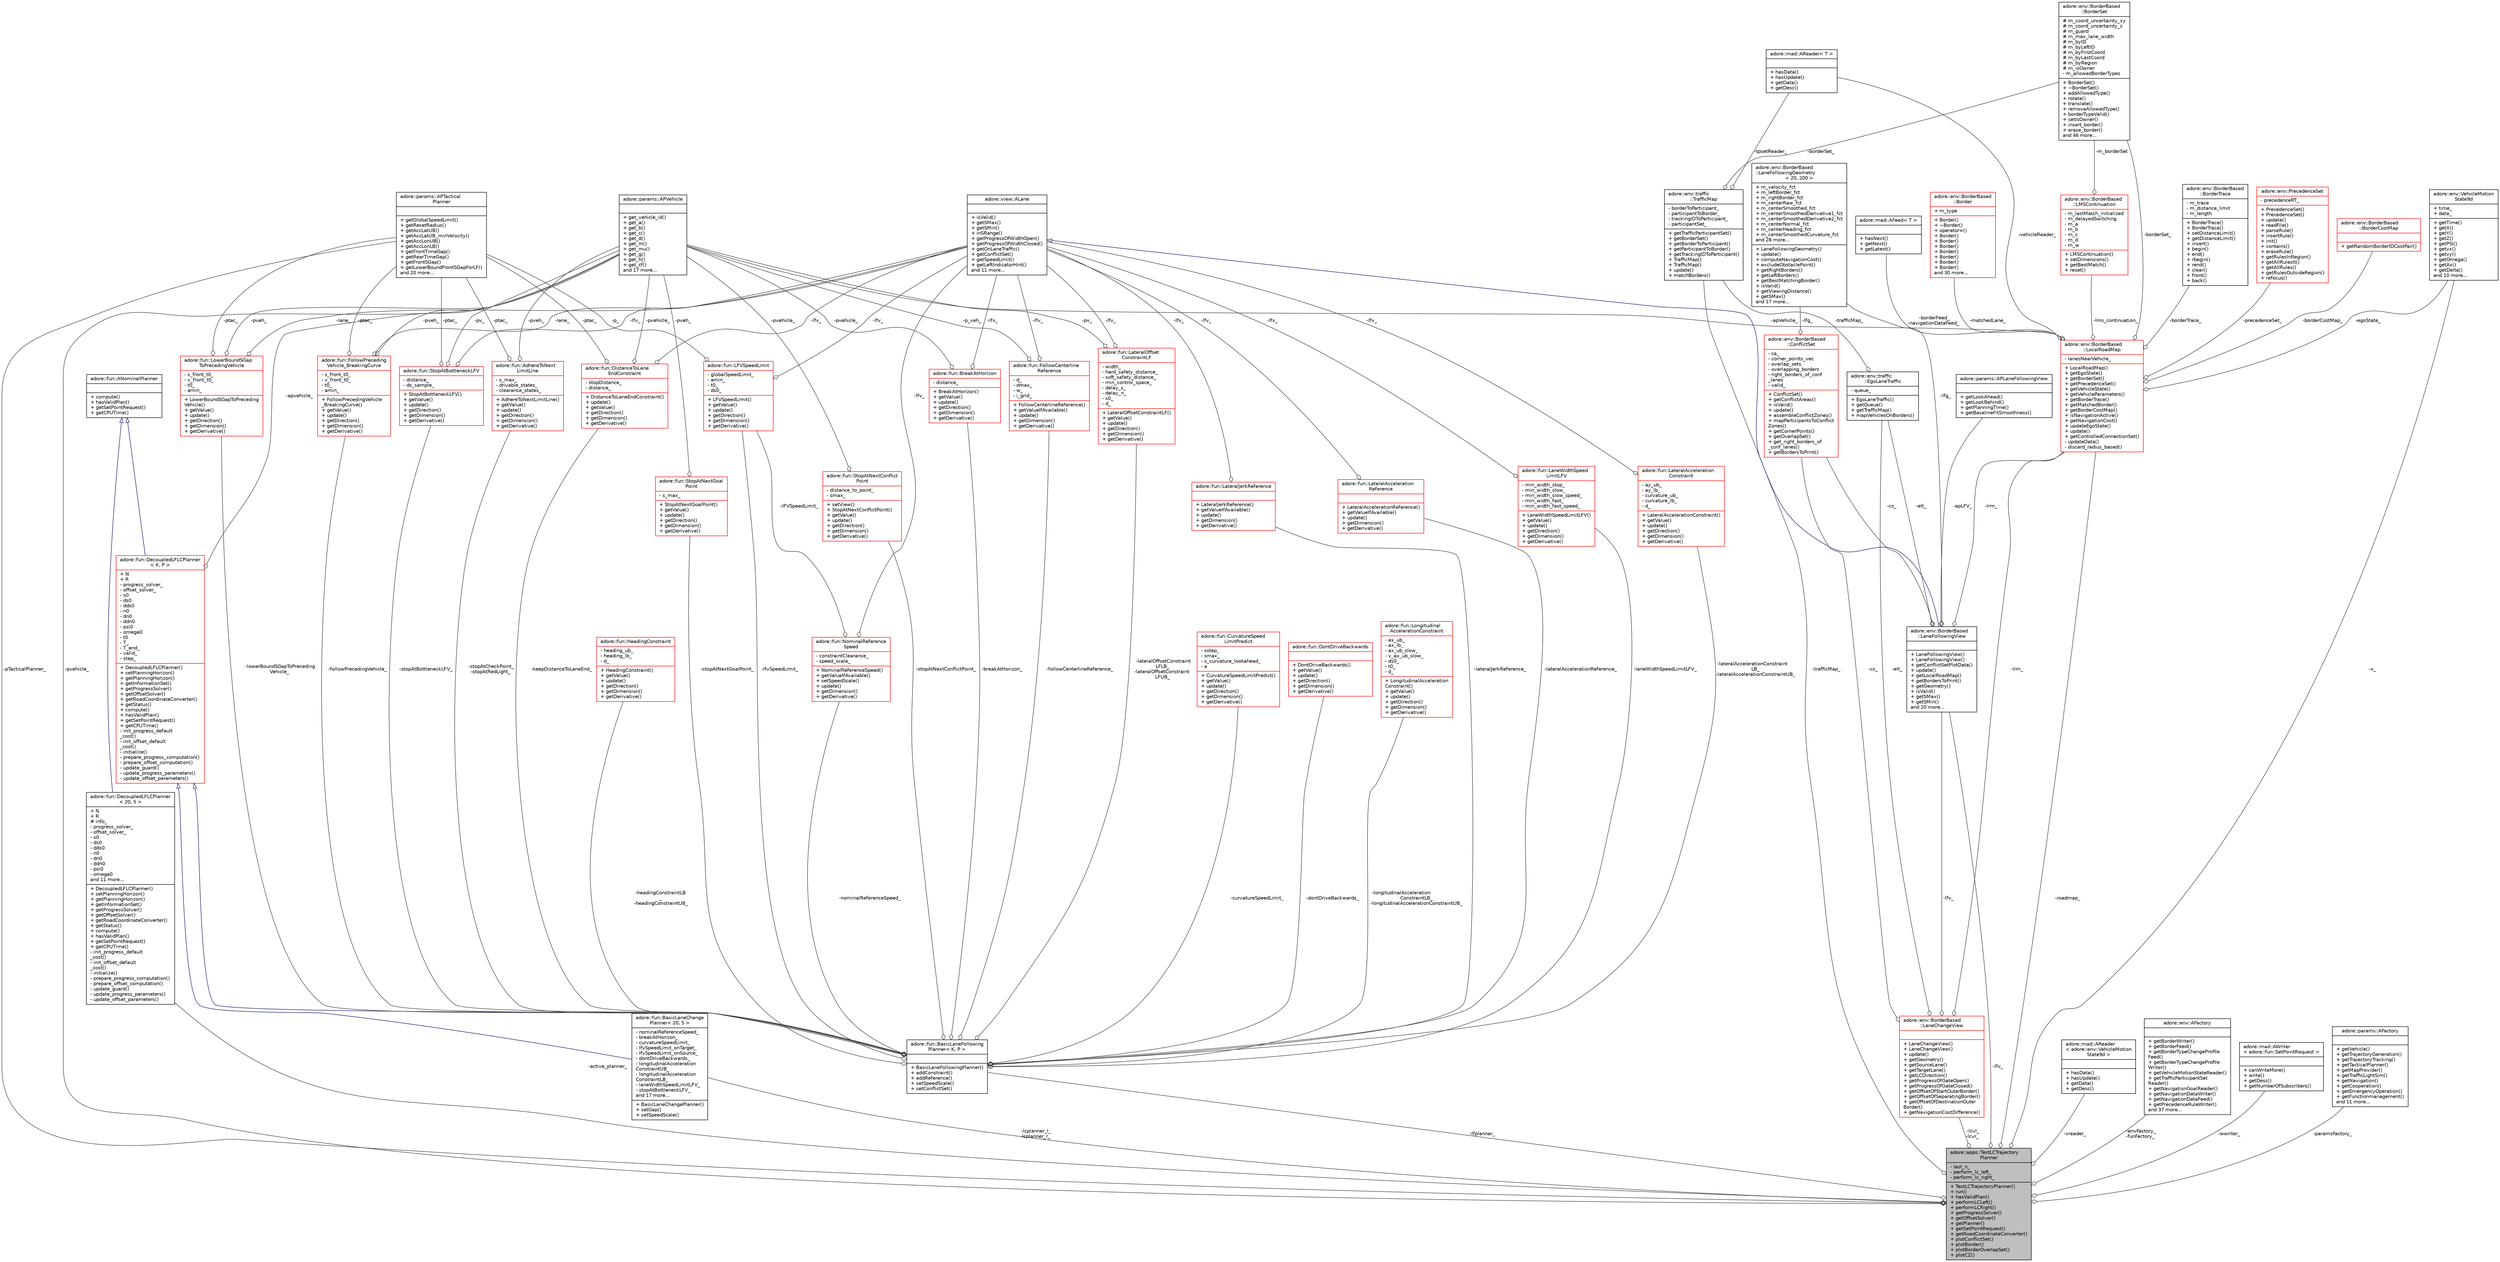 digraph "adore::apps::TestLCTrajectoryPlanner"
{
 // LATEX_PDF_SIZE
  edge [fontname="Helvetica",fontsize="10",labelfontname="Helvetica",labelfontsize="10"];
  node [fontname="Helvetica",fontsize="10",shape=record];
  Node1 [label="{adore::apps::TestLCTrajectory\lPlanner\n|- last_n_\l- perform_lc_left_\l- perform_lc_right_\l|+ TestLCTrajectoryPlanner()\l+ run()\l+ hasValidPlan()\l+ performLCLeft()\l+ performLCRight()\l+ getProgressSolver()\l+ getOffsetSolver()\l+ getPlanner()\l+ getSetPointRequest()\l+ getRoadCoordinateConverter()\l+ plotConflictSet()\l+ plotBorder()\l+ plotBorderOverlapSet()\l+ plotCZ()\l}",height=0.2,width=0.4,color="black", fillcolor="grey75", style="filled", fontcolor="black",tooltip="test implementation of a lane change trajectory planner"];
  Node2 -> Node1 [color="grey25",fontsize="10",style="solid",label=" -active_planner_" ,arrowhead="odiamond",fontname="Helvetica"];
  Node2 [label="{adore::fun::DecoupledLFLCPlanner\l\< 20, 5 \>\n|+ N\l+ R\l# info_\l- progress_solver_\l- offset_solver_\l- s0\l- ds0\l- dds0\l- n0\l- dn0\l- ddn0\l- psi0\l- omega0\land 11 more...\l|+ DecoupledLFLCPlanner()\l+ setPlanningHorizon()\l+ getPlanningHorizon()\l+ getInformationSet()\l+ getProgressSolver()\l+ getOffsetSolver()\l+ getRoadCoordinateConverter()\l+ getStatus()\l+ compute()\l+ hasValidPlan()\l+ getSetPointRequest()\l+ getCPUTime()\l- init_progress_default\l_cost()\l- init_offset_default\l_cost()\l- initialize()\l- prepare_progress_computation()\l- prepare_offset_computation()\l- update_guard()\l- update_progress_parameters()\l- update_offset_parameters()\l}",height=0.2,width=0.4,color="black", fillcolor="white", style="filled",URL="$classadore_1_1fun_1_1DecoupledLFLCPlanner.html",tooltip=" "];
  Node3 -> Node2 [dir="back",color="midnightblue",fontsize="10",style="solid",arrowtail="onormal",fontname="Helvetica"];
  Node3 [label="{adore::fun::ANominalPlanner\n||+ compute()\l+ hasValidPlan()\l+ getSetPointRequest()\l+ getCPUTime()\l}",height=0.2,width=0.4,color="black", fillcolor="white", style="filled",URL="$classadore_1_1fun_1_1ANominalPlanner.html",tooltip=" "];
  Node4 -> Node1 [color="grey25",fontsize="10",style="solid",label=" -lcplanner_l_\n-lcplanner_r_" ,arrowhead="odiamond",fontname="Helvetica"];
  Node4 [label="{adore::fun::BasicLaneChange\lPlanner\< 20, 5 \>\n|- nominalReferenceSpeed_\l- breakAtHorizon_\l- curvatureSpeedLimit_\l- lfvSpeedLimit_onTarget_\l- lfvSpeedLimit_onSource_\l- dontDriveBackwards_\l- longitudinalAcceleration\lConstraintUB_\l- longitudinalAcceleration\lConstraintLB_\l- laneWidthSpeedLimitLFV_\l- stopAtBottleneckLFV_\land 17 more...\l|+ BasicLaneChangePlanner()\l+ setGap()\l+ setSpeedScale()\l}",height=0.2,width=0.4,color="black", fillcolor="white", style="filled",URL="$classadore_1_1fun_1_1BasicLaneChangePlanner.html",tooltip=" "];
  Node5 -> Node4 [dir="back",color="midnightblue",fontsize="10",style="solid",arrowtail="onormal",fontname="Helvetica"];
  Node5 [label="{adore::fun::DecoupledLFLCPlanner\l\< K, P \>\n|+ N\l+ R\l- progress_solver_\l- offset_solver_\l- s0\l- ds0\l- dds0\l- n0\l- dn0\l- ddn0\l- psi0\l- omega0\l- t0\l- T_\l- T_end_\l- valid_\l- step_\l|+ DecoupledLFLCPlanner()\l+ setPlanningHorizon()\l+ getPlanningHorizon()\l+ getInformationSet()\l+ getProgressSolver()\l+ getOffsetSolver()\l+ getRoadCoordinateConverter()\l+ getStatus()\l+ compute()\l+ hasValidPlan()\l+ getSetPointRequest()\l+ getCPUTime()\l- init_progress_default\l_cost()\l- init_offset_default\l_cost()\l- initialize()\l- prepare_progress_computation()\l- prepare_offset_computation()\l- update_guard()\l- update_progress_parameters()\l- update_offset_parameters()\l}",height=0.2,width=0.4,color="red", fillcolor="white", style="filled",URL="$classadore_1_1fun_1_1DecoupledLFLCPlanner.html",tooltip=" "];
  Node3 -> Node5 [dir="back",color="midnightblue",fontsize="10",style="solid",arrowtail="onormal",fontname="Helvetica"];
  Node7 -> Node5 [color="grey25",fontsize="10",style="solid",label=" -apvehicle_" ,arrowhead="odiamond",fontname="Helvetica"];
  Node7 [label="{adore::params::APVehicle\n||+ get_vehicle_id()\l+ get_a()\l+ get_b()\l+ get_c()\l+ get_d()\l+ get_m()\l+ get_mu()\l+ get_g()\l+ get_h()\l+ get_cf()\land 17 more...\l}",height=0.2,width=0.4,color="black", fillcolor="white", style="filled",URL="$classadore_1_1params_1_1APVehicle.html",tooltip="abstract class for vehicle configuration related paremeters"];
  Node17 -> Node1 [color="grey25",fontsize="10",style="solid",label=" -x_" ,arrowhead="odiamond",fontname="Helvetica"];
  Node17 [label="{adore::env::VehicleMotion\lState9d\n|+ time_\l+ data_\l|+ getTime()\l+ getX()\l+ getY()\l+ getZ()\l+ getPSI()\l+ getvx()\l+ getvy()\l+ getOmega()\l+ getAx()\l+ getDelta()\land 10 more...\l}",height=0.2,width=0.4,color="black", fillcolor="white", style="filled",URL="$structadore_1_1env_1_1VehicleMotionState9d.html",tooltip="This struct holds the motion state of the vehicle in 9d."];
  Node18 -> Node1 [color="grey25",fontsize="10",style="solid",label=" -xreader_" ,arrowhead="odiamond",fontname="Helvetica"];
  Node18 [label="{adore::mad::AReader\l\< adore::env::VehicleMotion\lState9d \>\n||+ hasData()\l+ hasUpdate()\l+ getData()\l+ getDesc()\l}",height=0.2,width=0.4,color="black", fillcolor="white", style="filled",URL="$classadore_1_1mad_1_1AReader.html",tooltip=" "];
  Node7 -> Node1 [color="grey25",fontsize="10",style="solid",label=" -pvehicle_" ,arrowhead="odiamond",fontname="Helvetica"];
  Node19 -> Node1 [color="grey25",fontsize="10",style="solid",label=" -trafficMap_" ,arrowhead="odiamond",fontname="Helvetica"];
  Node19 [label="{adore::env::traffic\l::TrafficMap\n|- borderToParticipant_\l- participantToBorder_\l- trackingIDToParticipant_\l- participantSet_\l|+ getTrafficParticipantSet()\l+ getBorderSet()\l+ getBorderToParticipant()\l+ getParticipantToBorder()\l+ getTrackingIDToParticipant()\l+ TrafficMap()\l+ TrafficMap()\l+ update()\l+ matchBorders()\l}",height=0.2,width=0.4,color="black", fillcolor="white", style="filled",URL="$classadore_1_1env_1_1traffic_1_1TrafficMap.html",tooltip=" "];
  Node20 -> Node19 [color="grey25",fontsize="10",style="solid",label=" -tpsetReader_" ,arrowhead="odiamond",fontname="Helvetica"];
  Node20 [label="{adore::mad::AReader\< T \>\n||+ hasData()\l+ hasUpdate()\l+ getData()\l+ getDesc()\l}",height=0.2,width=0.4,color="black", fillcolor="white", style="filled",URL="$classadore_1_1mad_1_1AReader.html",tooltip=" "];
  Node21 -> Node19 [color="grey25",fontsize="10",style="solid",label=" -borderSet_" ,arrowhead="odiamond",fontname="Helvetica"];
  Node21 [label="{adore::env::BorderBased\l::BorderSet\n|# m_coord_uncertainty_xy\l# m_coord_uncertainty_z\l# m_guard\l# m_max_lane_width\l# m_byID\l# m_byLeftID\l# m_byFirstCoord\l# m_byLastCoord\l# m_byRegion\l# m_isOwner\l- m_allowedBorderTypes\l|+ BorderSet()\l+ ~BorderSet()\l+ addAllowedType()\l+ rotate()\l+ translate()\l+ removeAllowedType()\l+ borderTypeValid()\l+ setIsOwner()\l+ insert_border()\l+ erase_border()\land 46 more...\l}",height=0.2,width=0.4,color="black", fillcolor="white", style="filled",URL="$classadore_1_1env_1_1BorderBased_1_1BorderSet.html",tooltip="efficiently store borders in boost R-tree"];
  Node22 -> Node1 [color="grey25",fontsize="10",style="solid",label=" -lfplanner_" ,arrowhead="odiamond",fontname="Helvetica"];
  Node22 [label="{adore::fun::BasicLaneFollowing\lPlanner\< K, P \>\n||+ BasicLaneFollowingPlanner()\l+ addConstraint()\l+ addReference()\l+ setSpeedScale()\l+ setConflictSet()\l}",height=0.2,width=0.4,color="black", fillcolor="white", style="filled",URL="$classadore_1_1fun_1_1BasicLaneFollowingPlanner.html",tooltip=" "];
  Node5 -> Node22 [dir="back",color="midnightblue",fontsize="10",style="solid",arrowtail="onormal",fontname="Helvetica"];
  Node23 -> Node22 [color="grey25",fontsize="10",style="solid",label=" -headingConstraintLB\l_\n-headingConstraintUB_" ,arrowhead="odiamond",fontname="Helvetica"];
  Node23 [label="{adore::fun::HeadingConstraint\n|- heading_ub_\l- heading_lb_\l- d_\l|+ HeadingConstraint()\l+ getValue()\l+ update()\l+ getDirection()\l+ getDimension()\l+ getDerivative()\l}",height=0.2,width=0.4,color="red", fillcolor="white", style="filled",URL="$classadore_1_1fun_1_1HeadingConstraint.html",tooltip=" "];
  Node25 -> Node22 [color="grey25",fontsize="10",style="solid",label=" -followCenterlineReference_" ,arrowhead="odiamond",fontname="Helvetica"];
  Node25 [label="{adore::fun::FollowCenterline\lReference\n|- d_\l- dmax_\l- w_\l- i_grid_\l|+ FollowCenterlineReference()\l+ getValueIfAvailable()\l+ update()\l+ getDimension()\l+ getDerivative()\l}",height=0.2,width=0.4,color="red", fillcolor="white", style="filled",URL="$classadore_1_1fun_1_1FollowCenterlineReference.html",tooltip=" "];
  Node7 -> Node25 [color="grey25",fontsize="10",style="solid",label=" -p_veh_" ,arrowhead="odiamond",fontname="Helvetica"];
  Node11 -> Node25 [color="grey25",fontsize="10",style="solid",label=" -lfv_" ,arrowhead="odiamond",fontname="Helvetica"];
  Node11 [label="{adore::view::ALane\n||+ isValid()\l+ getSMax()\l+ getSMin()\l+ inSRange()\l+ getProgressOfWidthOpen()\l+ getProgressOfWidthClosed()\l+ getOnLaneTraffic()\l+ getConflictSet()\l+ getSpeedLimit()\l+ getLeftIndicatorHint()\land 11 more...\l}",height=0.2,width=0.4,color="black", fillcolor="white", style="filled",URL="$classadore_1_1view_1_1ALane.html",tooltip=" "];
  Node27 -> Node22 [color="grey25",fontsize="10",style="solid",label=" -curvatureSpeedLimit_" ,arrowhead="odiamond",fontname="Helvetica"];
  Node27 [label="{adore::fun::CurvatureSpeed\lLimitPredict\n|- sstep_\l- smax_\l- s_curvature_lookahead_\l- a\l|+ CurvatureSpeedLimitPredict()\l+ getValue()\l+ update()\l+ getDirection()\l+ getDimension()\l+ getDerivative()\l}",height=0.2,width=0.4,color="red", fillcolor="white", style="filled",URL="$classadore_1_1fun_1_1CurvatureSpeedLimitPredict.html",tooltip=" "];
  Node29 -> Node22 [color="grey25",fontsize="10",style="solid",label=" -lowerBoundSGapToPreceding\lVehicle_" ,arrowhead="odiamond",fontname="Helvetica"];
  Node29 [label="{adore::fun::LowerBoundSGap\lToPrecedingVehicle\n|- s_front_t0_\l- v_front_t0_\l- t0_\l- amin_\l|+ LowerBoundSGapToPreceding\lVehicle()\l+ getValue()\l+ update()\l+ getDirection()\l+ getDimension()\l+ getDerivative()\l}",height=0.2,width=0.4,color="red", fillcolor="white", style="filled",URL="$classadore_1_1fun_1_1LowerBoundSGapToPrecedingVehicle.html",tooltip=" "];
  Node7 -> Node29 [color="grey25",fontsize="10",style="solid",label=" -pveh_" ,arrowhead="odiamond",fontname="Helvetica"];
  Node11 -> Node29 [color="grey25",fontsize="10",style="solid",label=" -lane_" ,arrowhead="odiamond",fontname="Helvetica"];
  Node30 -> Node29 [color="grey25",fontsize="10",style="solid",label=" -ptac_" ,arrowhead="odiamond",fontname="Helvetica"];
  Node30 [label="{adore::params::APTactical\lPlanner\n||+ getGlobalSpeedLimit()\l+ getResetRadius()\l+ getAccLatUB()\l+ getAccLatUB_minVelocity()\l+ getAccLonUB()\l+ getAccLonLB()\l+ getFrontTimeGap()\l+ getRearTimeGap()\l+ getFrontSGap()\l+ getLowerBoundFrontSGapForLF()\land 20 more...\l}",height=0.2,width=0.4,color="black", fillcolor="white", style="filled",URL="$classadore_1_1params_1_1APTacticalPlanner.html",tooltip="abstract classs containing parameters to configure aspects and constraints of the tactical planner"];
  Node31 -> Node22 [color="grey25",fontsize="10",style="solid",label=" -dontDriveBackwards_" ,arrowhead="odiamond",fontname="Helvetica"];
  Node31 [label="{adore::fun::DontDriveBackwards\n||+ DontDriveBackwards()\l+ getValue()\l+ update()\l+ getDirection()\l+ getDimension()\l+ getDerivative()\l}",height=0.2,width=0.4,color="red", fillcolor="white", style="filled",URL="$classadore_1_1fun_1_1DontDriveBackwards.html",tooltip=" "];
  Node32 -> Node22 [color="grey25",fontsize="10",style="solid",label=" -lateralOffsetConstraint\lLFLB_\n-lateralOffsetConstraint\lLFUB_" ,arrowhead="odiamond",fontname="Helvetica"];
  Node32 [label="{adore::fun::LateralOffset\lConstraintLF\n|- width_\l- hard_safety_distance_\l- soft_safety_distance_\l- min_control_space_\l- delay_s_\l- delay_n_\l- s0_\l- d_\l|+ LateralOffsetConstraintLF()\l+ getValue()\l+ update()\l+ getDirection()\l+ getDimension()\l+ getDerivative()\l}",height=0.2,width=0.4,color="red", fillcolor="white", style="filled",URL="$classadore_1_1fun_1_1LateralOffsetConstraintLF.html",tooltip=" "];
  Node7 -> Node32 [color="grey25",fontsize="10",style="solid",label=" -pv_" ,arrowhead="odiamond",fontname="Helvetica"];
  Node11 -> Node32 [color="grey25",fontsize="10",style="solid",label=" -lfv_" ,arrowhead="odiamond",fontname="Helvetica"];
  Node33 -> Node22 [color="grey25",fontsize="10",style="solid",label=" -lateralJerkReference_" ,arrowhead="odiamond",fontname="Helvetica"];
  Node33 [label="{adore::fun::LateralJerkReference\n||+ LateralJerkReference()\l+ getValueIfAvailable()\l+ update()\l+ getDimension()\l+ getDerivative()\l}",height=0.2,width=0.4,color="red", fillcolor="white", style="filled",URL="$classadore_1_1fun_1_1LateralJerkReference.html",tooltip=" "];
  Node11 -> Node33 [color="grey25",fontsize="10",style="solid",label=" -lfv_" ,arrowhead="odiamond",fontname="Helvetica"];
  Node34 -> Node22 [color="grey25",fontsize="10",style="solid",label=" -stopAtNextGoalPoint_" ,arrowhead="odiamond",fontname="Helvetica"];
  Node34 [label="{adore::fun::StopAtNextGoal\lPoint\n|- s_max_\l|+ StopAtNextGoalPoint()\l+ getValue()\l+ update()\l+ getDirection()\l+ getDimension()\l+ getDerivative()\l}",height=0.2,width=0.4,color="red", fillcolor="white", style="filled",URL="$classadore_1_1fun_1_1StopAtNextGoalPoint.html",tooltip=" "];
  Node7 -> Node34 [color="grey25",fontsize="10",style="solid",label=" -pveh_" ,arrowhead="odiamond",fontname="Helvetica"];
  Node36 -> Node22 [color="grey25",fontsize="10",style="solid",label=" -lateralAccelerationReference_" ,arrowhead="odiamond",fontname="Helvetica"];
  Node36 [label="{adore::fun::LateralAcceleration\lReference\n||+ LateralAccelerationReference()\l+ getValueIfAvailable()\l+ update()\l+ getDimension()\l+ getDerivative()\l}",height=0.2,width=0.4,color="red", fillcolor="white", style="filled",URL="$classadore_1_1fun_1_1LateralAccelerationReference.html",tooltip=" "];
  Node11 -> Node36 [color="grey25",fontsize="10",style="solid",label=" -lfv_" ,arrowhead="odiamond",fontname="Helvetica"];
  Node37 -> Node22 [color="grey25",fontsize="10",style="solid",label=" -longitudinalAcceleration\lConstraintLB_\n-longitudinalAccelerationConstraintUB_" ,arrowhead="odiamond",fontname="Helvetica"];
  Node37 [label="{adore::fun::Longitudinal\lAccelerationConstraint\n|- ax_ub_\l- ax_lb_\l- ax_ub_slow_\l- v_ax_ub_slow_\l- ds0_\l- t0_\l- d_\l|+ LongitudinalAcceleration\lConstraint()\l+ getValue()\l+ update()\l+ getDirection()\l+ getDimension()\l+ getDerivative()\l}",height=0.2,width=0.4,color="red", fillcolor="white", style="filled",URL="$classadore_1_1fun_1_1LongitudinalAccelerationConstraint.html",tooltip=" "];
  Node38 -> Node22 [color="grey25",fontsize="10",style="solid",label=" -stopAtCheckPoint_\n-stopAtRedLight_" ,arrowhead="odiamond",fontname="Helvetica"];
  Node38 [label="{adore::fun::AdhereToNext\lLimitLine\n|- s_max_\l- drivable_states_\l- clearance_states_\l|+ AdhereToNextLimitLine()\l+ getValue()\l+ update()\l+ getDirection()\l+ getDimension()\l+ getDerivative()\l}",height=0.2,width=0.4,color="red", fillcolor="white", style="filled",URL="$classadore_1_1fun_1_1AdhereToNextLimitLine.html",tooltip=" "];
  Node7 -> Node38 [color="grey25",fontsize="10",style="solid",label=" -pveh_" ,arrowhead="odiamond",fontname="Helvetica"];
  Node30 -> Node38 [color="grey25",fontsize="10",style="solid",label=" -ptac_" ,arrowhead="odiamond",fontname="Helvetica"];
  Node40 -> Node22 [color="grey25",fontsize="10",style="solid",label=" -followPrecedingVehicle_" ,arrowhead="odiamond",fontname="Helvetica"];
  Node40 [label="{adore::fun::FollowPreceding\lVehicle_BreakingCurve\n|- s_front_t0_\l- v_front_t0_\l- t0_\l- amin_\l|+ FollowPrecedingVehicle\l_BreakingCurve()\l+ getValue()\l+ update()\l+ getDirection()\l+ getDimension()\l+ getDerivative()\l}",height=0.2,width=0.4,color="red", fillcolor="white", style="filled",URL="$classadore_1_1fun_1_1FollowPrecedingVehicle__BreakingCurve.html",tooltip=" "];
  Node7 -> Node40 [color="grey25",fontsize="10",style="solid",label=" -pveh_" ,arrowhead="odiamond",fontname="Helvetica"];
  Node11 -> Node40 [color="grey25",fontsize="10",style="solid",label=" -lane_" ,arrowhead="odiamond",fontname="Helvetica"];
  Node30 -> Node40 [color="grey25",fontsize="10",style="solid",label=" -ptac_" ,arrowhead="odiamond",fontname="Helvetica"];
  Node41 -> Node22 [color="grey25",fontsize="10",style="solid",label=" -stopAtNextConflictPoint_" ,arrowhead="odiamond",fontname="Helvetica"];
  Node41 [label="{adore::fun::StopAtNextConflict\lPoint\n|- distance_to_point_\l- smax_\l|+ setView()\l+ StopAtNextConflictPoint()\l+ getValue()\l+ update()\l+ getDirection()\l+ getDimension()\l+ getDerivative()\l}",height=0.2,width=0.4,color="red", fillcolor="white", style="filled",URL="$classadore_1_1fun_1_1StopAtNextConflictPoint.html",tooltip=" "];
  Node7 -> Node41 [color="grey25",fontsize="10",style="solid",label=" -pvehicle_" ,arrowhead="odiamond",fontname="Helvetica"];
  Node43 -> Node22 [color="grey25",fontsize="10",style="solid",label=" -laneWidthSpeedLimitLFV_" ,arrowhead="odiamond",fontname="Helvetica"];
  Node43 [label="{adore::fun::LaneWidthSpeed\lLimitLFV\n|- min_width_stop_\l- min_width_slow_\l- min_width_slow_speed_\l- min_width_fast_\l- min_width_fast_speed_\l|+ LaneWidthSpeedLimitLFV()\l+ getValue()\l+ update()\l+ getDirection()\l+ getDimension()\l+ getDerivative()\l}",height=0.2,width=0.4,color="red", fillcolor="white", style="filled",URL="$classadore_1_1fun_1_1LaneWidthSpeedLimitLFV.html",tooltip=" "];
  Node11 -> Node43 [color="grey25",fontsize="10",style="solid",label=" -lfv_" ,arrowhead="odiamond",fontname="Helvetica"];
  Node44 -> Node22 [color="grey25",fontsize="10",style="solid",label=" -lateralAccelerationConstraint\lLB_\n-lateralAccelerationConstraintUB_" ,arrowhead="odiamond",fontname="Helvetica"];
  Node44 [label="{adore::fun::LateralAcceleration\lConstraint\n|- ay_ub_\l- ay_lb_\l- curvature_ub_\l- curvature_lb_\l- d_\l|+ LateralAccelerationConstraint()\l+ getValue()\l+ update()\l+ getDirection()\l+ getDimension()\l+ getDerivative()\l}",height=0.2,width=0.4,color="red", fillcolor="white", style="filled",URL="$classadore_1_1fun_1_1LateralAccelerationConstraint.html",tooltip=" "];
  Node11 -> Node44 [color="grey25",fontsize="10",style="solid",label=" -lfv_" ,arrowhead="odiamond",fontname="Helvetica"];
  Node45 -> Node22 [color="grey25",fontsize="10",style="solid",label=" -lfvSpeedLimit_" ,arrowhead="odiamond",fontname="Helvetica"];
  Node45 [label="{adore::fun::LFVSpeedLimit\n|- globalSpeedLimit_\l- amin_\l- t0_\l- ds0_\l|+ LFVSpeedLimit()\l+ getValue()\l+ update()\l+ getDirection()\l+ getDimension()\l+ getDerivative()\l}",height=0.2,width=0.4,color="red", fillcolor="white", style="filled",URL="$classadore_1_1fun_1_1LFVSpeedLimit.html",tooltip=" "];
  Node11 -> Node45 [color="grey25",fontsize="10",style="solid",label=" -lfv_" ,arrowhead="odiamond",fontname="Helvetica"];
  Node30 -> Node45 [color="grey25",fontsize="10",style="solid",label=" -p_" ,arrowhead="odiamond",fontname="Helvetica"];
  Node46 -> Node22 [color="grey25",fontsize="10",style="solid",label=" -stopAtBottleneckLFV_" ,arrowhead="odiamond",fontname="Helvetica"];
  Node46 [label="{adore::fun::StopAtBottleneckLFV\n|- distance_\l- ds_sample_\l|+ StopAtBottleneckLFV()\l+ getValue()\l+ update()\l+ getDirection()\l+ getDimension()\l+ getDerivative()\l}",height=0.2,width=0.4,color="red", fillcolor="white", style="filled",URL="$classadore_1_1fun_1_1StopAtBottleneckLFV.html",tooltip=" "];
  Node7 -> Node46 [color="grey25",fontsize="10",style="solid",label=" -pv_" ,arrowhead="odiamond",fontname="Helvetica"];
  Node11 -> Node46 [color="grey25",fontsize="10",style="solid",label=" -lfv_" ,arrowhead="odiamond",fontname="Helvetica"];
  Node30 -> Node46 [color="grey25",fontsize="10",style="solid",label=" -ptac_" ,arrowhead="odiamond",fontname="Helvetica"];
  Node47 -> Node22 [color="grey25",fontsize="10",style="solid",label=" -nominalReferenceSpeed_" ,arrowhead="odiamond",fontname="Helvetica"];
  Node47 [label="{adore::fun::NominalReference\lSpeed\n|- constraintClearance_\l- speed_scale_\l|+ NominalReferenceSpeed()\l+ getValueIfAvailable()\l+ setSpeedScale()\l+ update()\l+ getDimension()\l+ getDerivative()\l}",height=0.2,width=0.4,color="red", fillcolor="white", style="filled",URL="$classadore_1_1fun_1_1NominalReferenceSpeed.html",tooltip=" "];
  Node11 -> Node47 [color="grey25",fontsize="10",style="solid",label=" -lfv_" ,arrowhead="odiamond",fontname="Helvetica"];
  Node45 -> Node47 [color="grey25",fontsize="10",style="solid",label=" -lFVSpeedLimit_" ,arrowhead="odiamond",fontname="Helvetica"];
  Node48 -> Node22 [color="grey25",fontsize="10",style="solid",label=" -keepDistanceToLaneEnd_" ,arrowhead="odiamond",fontname="Helvetica"];
  Node48 [label="{adore::fun::DistanceToLane\lEndConstraint\n|- stopDistance_\l- distance_\l|+ DistanceToLaneEndConstraint()\l+ update()\l+ getValue()\l+ getDirection()\l+ getDimension()\l+ getDerivative()\l}",height=0.2,width=0.4,color="red", fillcolor="white", style="filled",URL="$classadore_1_1fun_1_1DistanceToLaneEndConstraint.html",tooltip=" "];
  Node7 -> Node48 [color="grey25",fontsize="10",style="solid",label=" -pvehicle_" ,arrowhead="odiamond",fontname="Helvetica"];
  Node11 -> Node48 [color="grey25",fontsize="10",style="solid",label=" -lfv_" ,arrowhead="odiamond",fontname="Helvetica"];
  Node30 -> Node48 [color="grey25",fontsize="10",style="solid",label=" -ptac_" ,arrowhead="odiamond",fontname="Helvetica"];
  Node49 -> Node22 [color="grey25",fontsize="10",style="solid",label=" -breakAtHorizon_" ,arrowhead="odiamond",fontname="Helvetica"];
  Node49 [label="{adore::fun::BreakAtHorizon\n|- distance_\l|+ BreakAtHorizon()\l+ getValue()\l+ update()\l+ getDirection()\l+ getDimension()\l+ getDerivative()\l}",height=0.2,width=0.4,color="red", fillcolor="white", style="filled",URL="$classadore_1_1fun_1_1BreakAtHorizon.html",tooltip=" "];
  Node7 -> Node49 [color="grey25",fontsize="10",style="solid",label=" -pvehicle_" ,arrowhead="odiamond",fontname="Helvetica"];
  Node11 -> Node49 [color="grey25",fontsize="10",style="solid",label=" -lfv_" ,arrowhead="odiamond",fontname="Helvetica"];
  Node30 -> Node1 [color="grey25",fontsize="10",style="solid",label=" -pTacticalPlanner_" ,arrowhead="odiamond",fontname="Helvetica"];
  Node50 -> Node1 [color="grey25",fontsize="10",style="solid",label=" -envFactory_\n-funFactory_" ,arrowhead="odiamond",fontname="Helvetica"];
  Node50 [label="{adore::env::AFactory\n||+ getBorderWriter()\l+ getBorderFeed()\l+ getBorderTypeChangeProfile\lFeed()\l+ getBorderTypeChangeProfile\lWriter()\l+ getVehicleMotionStateReader()\l+ getTrafficParticipantSet\lReader()\l+ getNavigationGoalReader()\l+ getNavigationDataWriter()\l+ getNavigationDataFeed()\l+ getPrecedenceRuleWriter()\land 37 more...\l}",height=0.2,width=0.4,color="black", fillcolor="white", style="filled",URL="$classadore_1_1env_1_1AFactory.html",tooltip="abstract factory for adore::env communication"];
  Node51 -> Node1 [color="grey25",fontsize="10",style="solid",label=" -wwriter_" ,arrowhead="odiamond",fontname="Helvetica"];
  Node51 [label="{adore::mad::AWriter\l\< adore::fun::SetPointRequest \>\n||+ canWriteMore()\l+ write()\l+ getDesc()\l+ getNumberOfSubscribers()\l}",height=0.2,width=0.4,color="black", fillcolor="white", style="filled",URL="$classadore_1_1mad_1_1AWriter.html",tooltip=" "];
  Node52 -> Node1 [color="grey25",fontsize="10",style="solid",label=" -lfv_" ,arrowhead="odiamond",fontname="Helvetica"];
  Node52 [label="{adore::env::BorderBased\l::LaneFollowingView\n||+ LaneFollowingView()\l+ LaneFollowingView()\l+ getConflictSetPlotData()\l+ update()\l+ getLocalRoadMap()\l+ getBordersToPrint()\l+ getGeometry()\l+ isValid()\l+ getSMax()\l+ getSMin()\land 20 more...\l}",height=0.2,width=0.4,color="black", fillcolor="white", style="filled",URL="$classadore_1_1env_1_1BorderBased_1_1LaneFollowingView.html",tooltip="LaneFollowingview provides traffic related information for the current lane."];
  Node11 -> Node52 [dir="back",color="midnightblue",fontsize="10",style="solid",arrowtail="onormal",fontname="Helvetica"];
  Node53 -> Node52 [color="grey25",fontsize="10",style="solid",label=" -elt_" ,arrowhead="odiamond",fontname="Helvetica"];
  Node53 [label="{adore::env::traffic\l::EgoLaneTraffic\n|- queue_\l|+ EgoLaneTraffic()\l+ getQueue()\l+ getTrafficMap()\l+ mapVehiclesOnBorders()\l}",height=0.2,width=0.4,color="black", fillcolor="white", style="filled",URL="$classadore_1_1env_1_1traffic_1_1EgoLaneTraffic.html",tooltip=" "];
  Node19 -> Node53 [color="grey25",fontsize="10",style="solid",label=" -trafficMap_" ,arrowhead="odiamond",fontname="Helvetica"];
  Node54 -> Node52 [color="grey25",fontsize="10",style="solid",label=" -apLFV_" ,arrowhead="odiamond",fontname="Helvetica"];
  Node54 [label="{adore::params::APLaneFollowingView\n||+ getLookAhead()\l+ getLookBehind()\l+ getPlanningTime()\l+ getBaselineFitSmoothness()\l}",height=0.2,width=0.4,color="black", fillcolor="white", style="filled",URL="$classadore_1_1params_1_1APLaneFollowingView.html",tooltip="abstract class containing parameters for a lane following view"];
  Node55 -> Node52 [color="grey25",fontsize="10",style="solid",label=" -lrm_" ,arrowhead="odiamond",fontname="Helvetica"];
  Node55 [label="{adore::env::BorderBased\l::LocalRoadMap\n|- lanesNearVehicle_\l|+ LocalRoadMap()\l+ getEgoState()\l+ getBorderSet()\l+ getPrecedenceSet()\l+ getVehicleState()\l+ getVehicleParameters()\l+ getBorderTrace()\l+ getMatchedBorder()\l+ getBorderCostMap()\l+ isNavigationActive()\l+ getNavigationCost()\l+ updateEgoState()\l+ update()\l+ getControlledConnectionSet()\l- updateData()\l- discard_radius_based()\l}",height=0.2,width=0.4,color="red", fillcolor="white", style="filled",URL="$classadore_1_1env_1_1BorderBased_1_1LocalRoadMap.html",tooltip=" "];
  Node56 -> Node55 [color="grey25",fontsize="10",style="solid",label=" -borderTrace_" ,arrowhead="odiamond",fontname="Helvetica"];
  Node56 [label="{adore::env::BorderBased\l::BorderTrace\n|- m_trace\l- m_distance_limit\l- m_length\l|+ BorderTrace()\l+ BorderTrace()\l+ setDistanceLimit()\l+ getDistanceLimit()\l+ insert()\l+ begin()\l+ end()\l+ rbegin()\l+ rend()\l+ clear()\l+ front()\l+ back()\l}",height=0.2,width=0.4,color="black", fillcolor="white", style="filled",URL="$classadore_1_1env_1_1BorderBased_1_1BorderTrace.html",tooltip=" "];
  Node20 -> Node55 [color="grey25",fontsize="10",style="solid",label=" -vehicleReader_" ,arrowhead="odiamond",fontname="Helvetica"];
  Node17 -> Node55 [color="grey25",fontsize="10",style="solid",label=" -egoState_" ,arrowhead="odiamond",fontname="Helvetica"];
  Node57 -> Node55 [color="grey25",fontsize="10",style="solid",label=" -precedenceSet_" ,arrowhead="odiamond",fontname="Helvetica"];
  Node57 [label="{adore::env::PrecedenceSet\n|- precedenceRT_\l|+ PrecedenceSet()\l+ PrecedenceSet()\l+ update()\l+ readFile()\l+ parseRule()\l+ insertRule()\l+ init()\l+ contains()\l+ eraseRule()\l+ getRulesInRegion()\l+ getAllRulesIt()\l+ getAllRules()\l+ getRulesOutsideRegion()\l+ refocus()\l}",height=0.2,width=0.4,color="red", fillcolor="white", style="filled",URL="$classadore_1_1env_1_1PrecedenceSet.html",tooltip="PrecedenceSet contains PrecedenceRules, indexed by the area they affect."];
  Node21 -> Node55 [color="grey25",fontsize="10",style="solid",label=" -borderSet_" ,arrowhead="odiamond",fontname="Helvetica"];
  Node7 -> Node55 [color="grey25",fontsize="10",style="solid",label=" -apVehicle_" ,arrowhead="odiamond",fontname="Helvetica"];
  Node59 -> Node55 [color="grey25",fontsize="10",style="solid",label=" -borderCostMap_" ,arrowhead="odiamond",fontname="Helvetica"];
  Node59 [label="{adore::env::BorderBased\l::BorderCostMap\n||+ getRandomBorderIDCostPair()\l}",height=0.2,width=0.4,color="red", fillcolor="white", style="filled",URL="$classadore_1_1env_1_1BorderBased_1_1BorderCostMap.html",tooltip=" "];
  Node61 -> Node55 [color="grey25",fontsize="10",style="solid",label=" -borderFeed_\n-navigationDataFeed_" ,arrowhead="odiamond",fontname="Helvetica"];
  Node61 [label="{adore::mad::AFeed\< T \>\n||+ hasNext()\l+ getNext()\l+ getLatest()\l}",height=0.2,width=0.4,color="black", fillcolor="white", style="filled",URL="$classadore_1_1mad_1_1AFeed.html",tooltip=" "];
  Node62 -> Node55 [color="grey25",fontsize="10",style="solid",label=" -lms_continuation_" ,arrowhead="odiamond",fontname="Helvetica"];
  Node62 [label="{adore::env::BorderBased\l::LMSContinuation\n|- m_lastMatch_initialized\l- m_delayedSwitching\l- m_a\l- m_b\l- m_c\l- m_d\l- m_w\l|+ LMSContinuation()\l+ setDimensions()\l+ getBestMatch()\l+ reset()\l}",height=0.2,width=0.4,color="red", fillcolor="white", style="filled",URL="$classadore_1_1env_1_1BorderBased_1_1LMSContinuation.html",tooltip=" "];
  Node21 -> Node62 [color="grey25",fontsize="10",style="solid",label=" -m_borderSet" ,arrowhead="odiamond",fontname="Helvetica"];
  Node67 -> Node55 [color="grey25",fontsize="10",style="solid",label=" -matchedLane_" ,arrowhead="odiamond",fontname="Helvetica"];
  Node67 [label="{adore::env::BorderBased\l::Border\n|+ m_type\l|+ Border()\l+ ~Border()\l+ operator=()\l+ Border()\l+ Border()\l+ Border()\l+ Border()\l+ Border()\l+ Border()\l+ Border()\land 30 more...\l}",height=0.2,width=0.4,color="red", fillcolor="white", style="filled",URL="$structadore_1_1env_1_1BorderBased_1_1Border.html",tooltip="The border struct contains data of the smallest."];
  Node79 -> Node52 [color="grey25",fontsize="10",style="solid",label=" -cs_" ,arrowhead="odiamond",fontname="Helvetica"];
  Node79 [label="{adore::env::BorderBased\l::ConflictSet\n|- ca_\l- corner_points_vec\l- overlap_sets\l- overlapping_borders\l- right_borders_of_conf\l_lanes\l- valid_\l|+ ConflictSet()\l+ getConflictAreas()\l+ isValid()\l+ update()\l+ assembleConflictZones()\l+ mapParticipantsToConflict\lZones()\l+ getCornerPoints()\l+ getOverlapSet()\l+ get_right_borders_of\l_conf_lanes()\l+ getBordersToPrint()\l}",height=0.2,width=0.4,color="red", fillcolor="white", style="filled",URL="$classadore_1_1env_1_1BorderBased_1_1ConflictSet.html",tooltip=" "];
  Node81 -> Node79 [color="grey25",fontsize="10",style="solid",label=" -lfg_" ,arrowhead="odiamond",fontname="Helvetica"];
  Node81 [label="{adore::env::BorderBased\l::LaneFollowingGeometry\l\< 20, 200 \>\n|+ m_velocity_fct\l+ m_leftBorder_fct\l+ m_rightBorder_fct\l+ m_centerRaw_fct\l+ m_centerSmoothed_fct\l+ m_centerSmoothedDerivative1_fct\l+ m_centerSmoothedDerivative2_fct\l+ m_centerNormal_fct\l+ m_centerHeading_fct\l+ m_centerSmoothedCurvature_fct\land 28 more...\l|+ LaneFollowingGeometry()\l+ update()\l+ computeNavigationCost()\l+ excludeObstaclePoint()\l+ getRightBorders()\l+ getLeftBorders()\l+ getBestMatchingBorder()\l+ isValid()\l+ getViewingDistance()\l+ getSMax()\land 17 more...\l}",height=0.2,width=0.4,color="black", fillcolor="white", style="filled",URL="$classadore_1_1env_1_1BorderBased_1_1LaneFollowingGeometry.html",tooltip=" "];
  Node81 -> Node52 [color="grey25",fontsize="10",style="solid",label=" -lfg_" ,arrowhead="odiamond",fontname="Helvetica"];
  Node55 -> Node1 [color="grey25",fontsize="10",style="solid",label=" -roadmap_" ,arrowhead="odiamond",fontname="Helvetica"];
  Node82 -> Node1 [color="grey25",fontsize="10",style="solid",label=" -paramsFactory_" ,arrowhead="odiamond",fontname="Helvetica"];
  Node82 [label="{adore::params::AFactory\n||+ getVehicle()\l+ getTrajectoryGeneration()\l+ getTrajectoryTracking()\l+ getTacticalPlanner()\l+ getMapProvider()\l+ getTrafficLightSim()\l+ getNavigation()\l+ getCooperation()\l+ getEmergencyOperation()\l+ getFunctionmanagement()\land 11 more...\l}",height=0.2,width=0.4,color="black", fillcolor="white", style="filled",URL="$classadore_1_1params_1_1AFactory.html",tooltip="abstract factory for adore::params classes"];
  Node83 -> Node1 [color="grey25",fontsize="10",style="solid",label=" -lcvl_\n-lcvr_" ,arrowhead="odiamond",fontname="Helvetica"];
  Node83 [label="{adore::env::BorderBased\l::LaneChangeView\n||+ LaneChangeView()\l+ LaneChangeView()\l+ update()\l+ getGeometry()\l+ getSourceLane()\l+ getTargetLane()\l+ getLCDirection()\l+ getProgressOfGateOpen()\l+ getProgressOfGateClosed()\l+ getOffsetOfStartOuterBorder()\l+ getOffsetOfSeparatingBorder()\l+ getOffsetOfDestinationOuter\lBorder()\l+ getNavigationCostDifference()\l}",height=0.2,width=0.4,color="red", fillcolor="white", style="filled",URL="$classadore_1_1env_1_1BorderBased_1_1LaneChangeView.html",tooltip="LaneChangeView provides traffic related information for an adjacent lane."];
  Node53 -> Node83 [color="grey25",fontsize="10",style="solid",label=" -elt_" ,arrowhead="odiamond",fontname="Helvetica"];
  Node55 -> Node83 [color="grey25",fontsize="10",style="solid",label=" -lrm_" ,arrowhead="odiamond",fontname="Helvetica"];
  Node52 -> Node83 [color="grey25",fontsize="10",style="solid",label=" -lfv_" ,arrowhead="odiamond",fontname="Helvetica"];
  Node79 -> Node83 [color="grey25",fontsize="10",style="solid",label=" -cs_" ,arrowhead="odiamond",fontname="Helvetica"];
}
